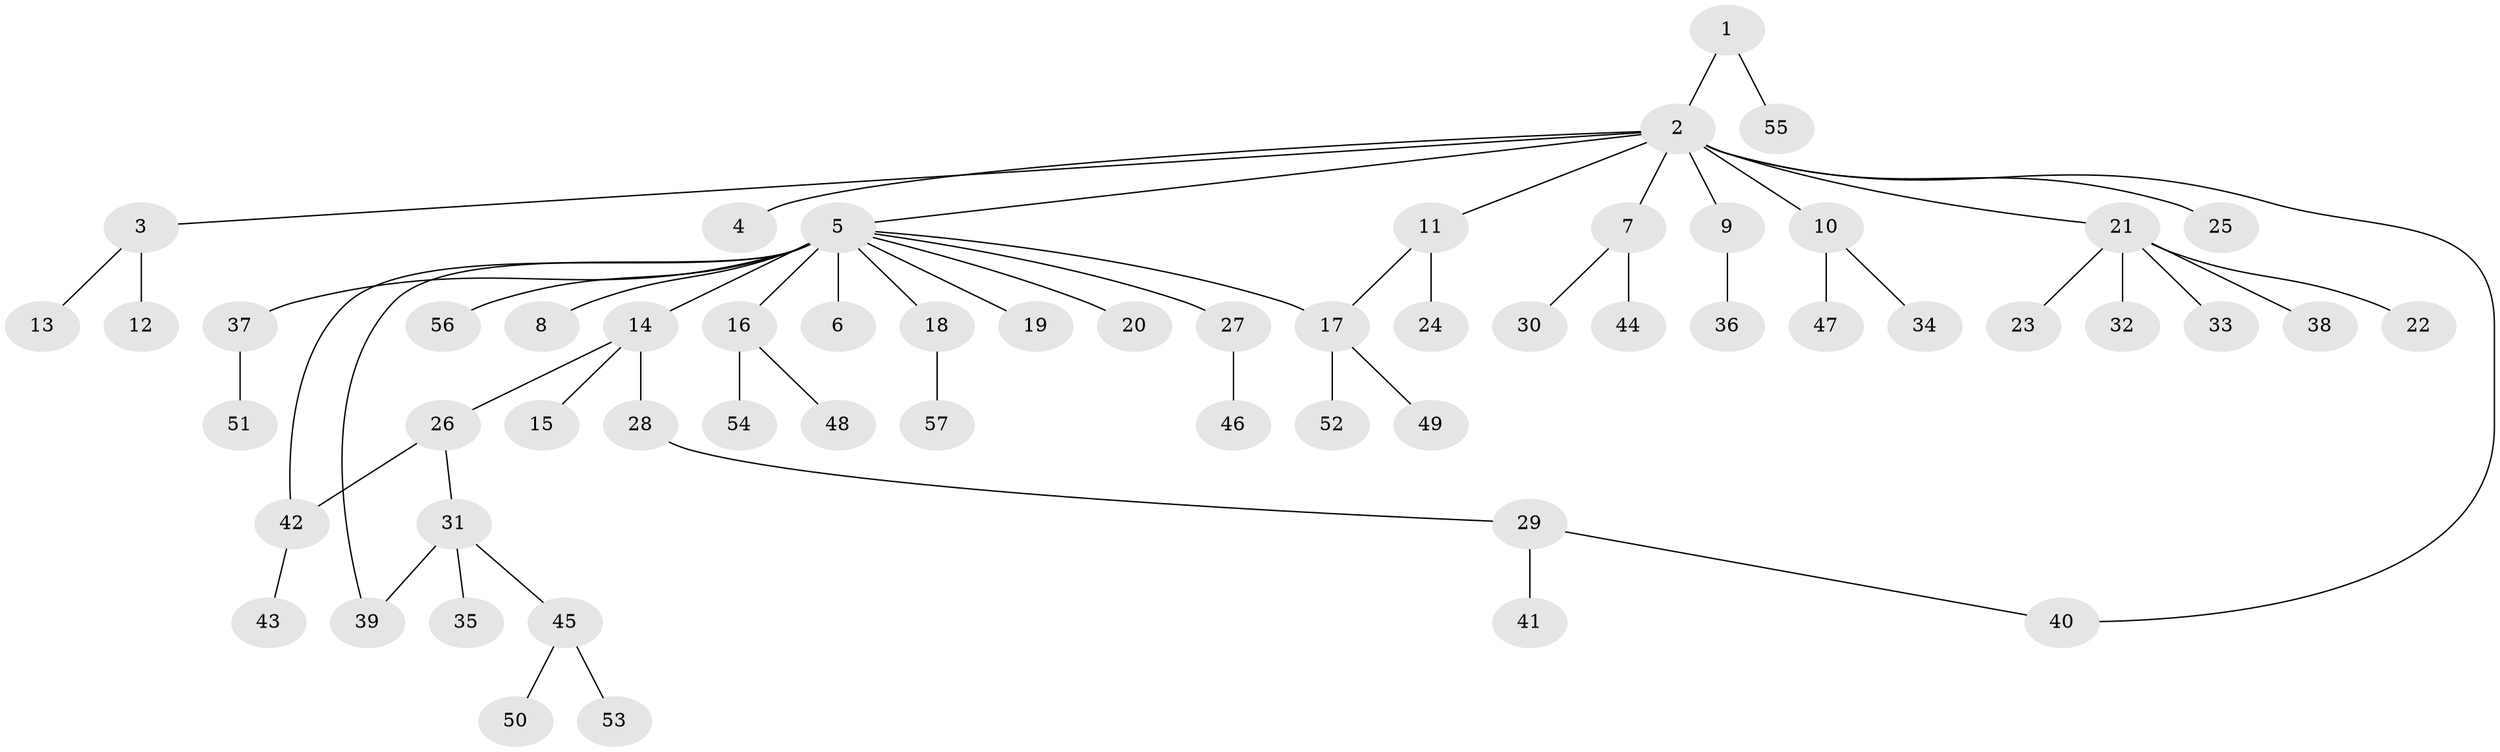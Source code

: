 // Generated by graph-tools (version 1.1) at 2025/47/03/09/25 04:47:53]
// undirected, 57 vertices, 60 edges
graph export_dot {
graph [start="1"]
  node [color=gray90,style=filled];
  1;
  2;
  3;
  4;
  5;
  6;
  7;
  8;
  9;
  10;
  11;
  12;
  13;
  14;
  15;
  16;
  17;
  18;
  19;
  20;
  21;
  22;
  23;
  24;
  25;
  26;
  27;
  28;
  29;
  30;
  31;
  32;
  33;
  34;
  35;
  36;
  37;
  38;
  39;
  40;
  41;
  42;
  43;
  44;
  45;
  46;
  47;
  48;
  49;
  50;
  51;
  52;
  53;
  54;
  55;
  56;
  57;
  1 -- 2;
  1 -- 55;
  2 -- 3;
  2 -- 4;
  2 -- 5;
  2 -- 7;
  2 -- 9;
  2 -- 10;
  2 -- 11;
  2 -- 21;
  2 -- 25;
  2 -- 40;
  3 -- 12;
  3 -- 13;
  5 -- 6;
  5 -- 8;
  5 -- 14;
  5 -- 16;
  5 -- 17;
  5 -- 18;
  5 -- 19;
  5 -- 20;
  5 -- 27;
  5 -- 37;
  5 -- 39;
  5 -- 42;
  5 -- 56;
  7 -- 30;
  7 -- 44;
  9 -- 36;
  10 -- 34;
  10 -- 47;
  11 -- 17;
  11 -- 24;
  14 -- 15;
  14 -- 26;
  14 -- 28;
  16 -- 48;
  16 -- 54;
  17 -- 49;
  17 -- 52;
  18 -- 57;
  21 -- 22;
  21 -- 23;
  21 -- 32;
  21 -- 33;
  21 -- 38;
  26 -- 31;
  26 -- 42;
  27 -- 46;
  28 -- 29;
  29 -- 40;
  29 -- 41;
  31 -- 35;
  31 -- 39;
  31 -- 45;
  37 -- 51;
  42 -- 43;
  45 -- 50;
  45 -- 53;
}

